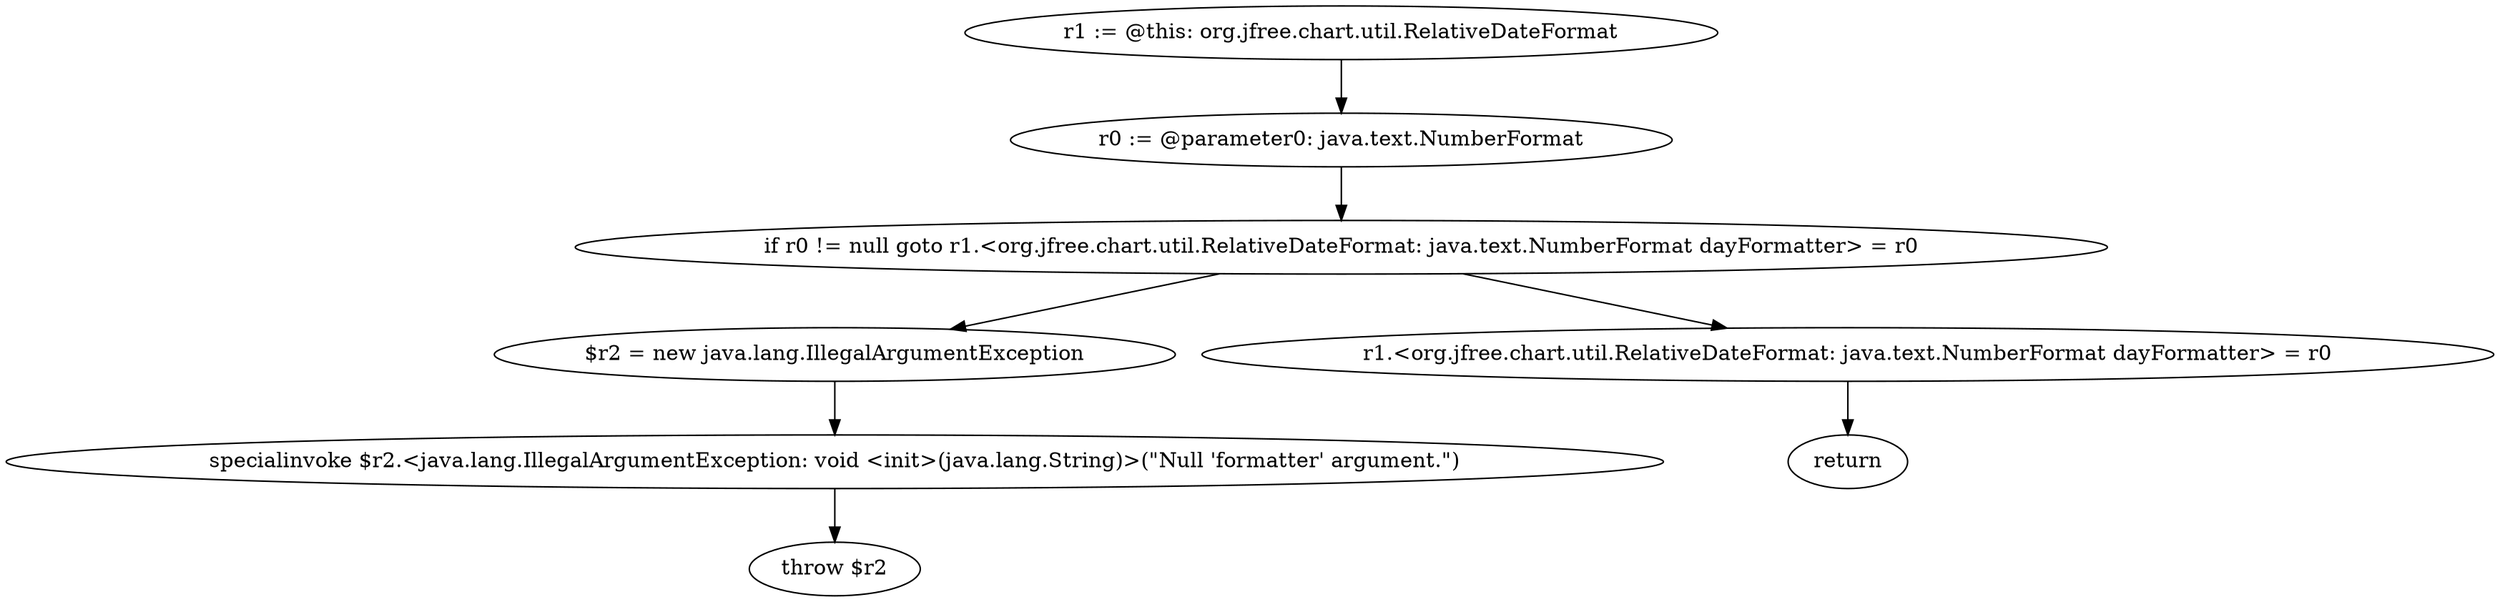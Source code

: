 digraph "unitGraph" {
    "r1 := @this: org.jfree.chart.util.RelativeDateFormat"
    "r0 := @parameter0: java.text.NumberFormat"
    "if r0 != null goto r1.<org.jfree.chart.util.RelativeDateFormat: java.text.NumberFormat dayFormatter> = r0"
    "$r2 = new java.lang.IllegalArgumentException"
    "specialinvoke $r2.<java.lang.IllegalArgumentException: void <init>(java.lang.String)>(\"Null \'formatter\' argument.\")"
    "throw $r2"
    "r1.<org.jfree.chart.util.RelativeDateFormat: java.text.NumberFormat dayFormatter> = r0"
    "return"
    "r1 := @this: org.jfree.chart.util.RelativeDateFormat"->"r0 := @parameter0: java.text.NumberFormat";
    "r0 := @parameter0: java.text.NumberFormat"->"if r0 != null goto r1.<org.jfree.chart.util.RelativeDateFormat: java.text.NumberFormat dayFormatter> = r0";
    "if r0 != null goto r1.<org.jfree.chart.util.RelativeDateFormat: java.text.NumberFormat dayFormatter> = r0"->"$r2 = new java.lang.IllegalArgumentException";
    "if r0 != null goto r1.<org.jfree.chart.util.RelativeDateFormat: java.text.NumberFormat dayFormatter> = r0"->"r1.<org.jfree.chart.util.RelativeDateFormat: java.text.NumberFormat dayFormatter> = r0";
    "$r2 = new java.lang.IllegalArgumentException"->"specialinvoke $r2.<java.lang.IllegalArgumentException: void <init>(java.lang.String)>(\"Null \'formatter\' argument.\")";
    "specialinvoke $r2.<java.lang.IllegalArgumentException: void <init>(java.lang.String)>(\"Null \'formatter\' argument.\")"->"throw $r2";
    "r1.<org.jfree.chart.util.RelativeDateFormat: java.text.NumberFormat dayFormatter> = r0"->"return";
}
